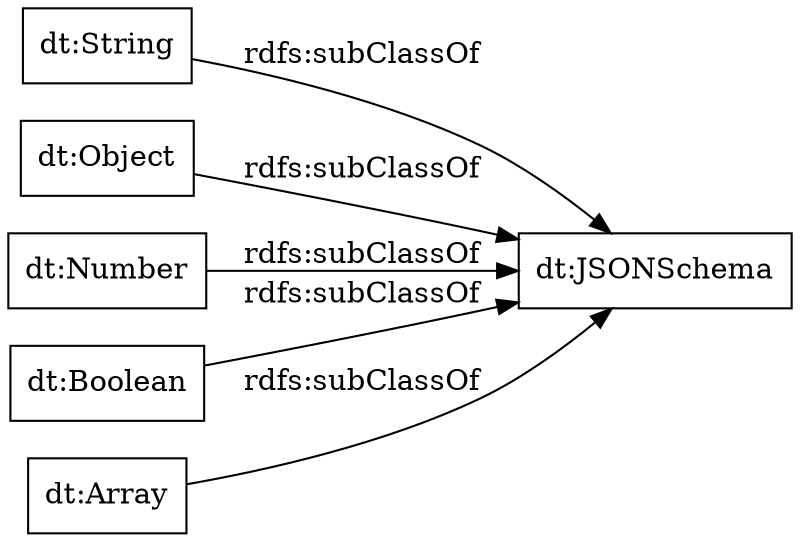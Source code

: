digraph ar2dtool_diagram { 
rankdir=LR;
size="1000"
node [shape = rectangle, color="black"]; "dt:String" "dt:Object" "dt:Number" "dt:JSONSchema" "dt:Boolean" "dt:Array" ; /*classes style*/
	"dt:Number" -> "dt:JSONSchema" [ label = "rdfs:subClassOf" ];
	"dt:Object" -> "dt:JSONSchema" [ label = "rdfs:subClassOf" ];
	"dt:String" -> "dt:JSONSchema" [ label = "rdfs:subClassOf" ];
	"dt:Boolean" -> "dt:JSONSchema" [ label = "rdfs:subClassOf" ];
	"dt:Array" -> "dt:JSONSchema" [ label = "rdfs:subClassOf" ];

}
